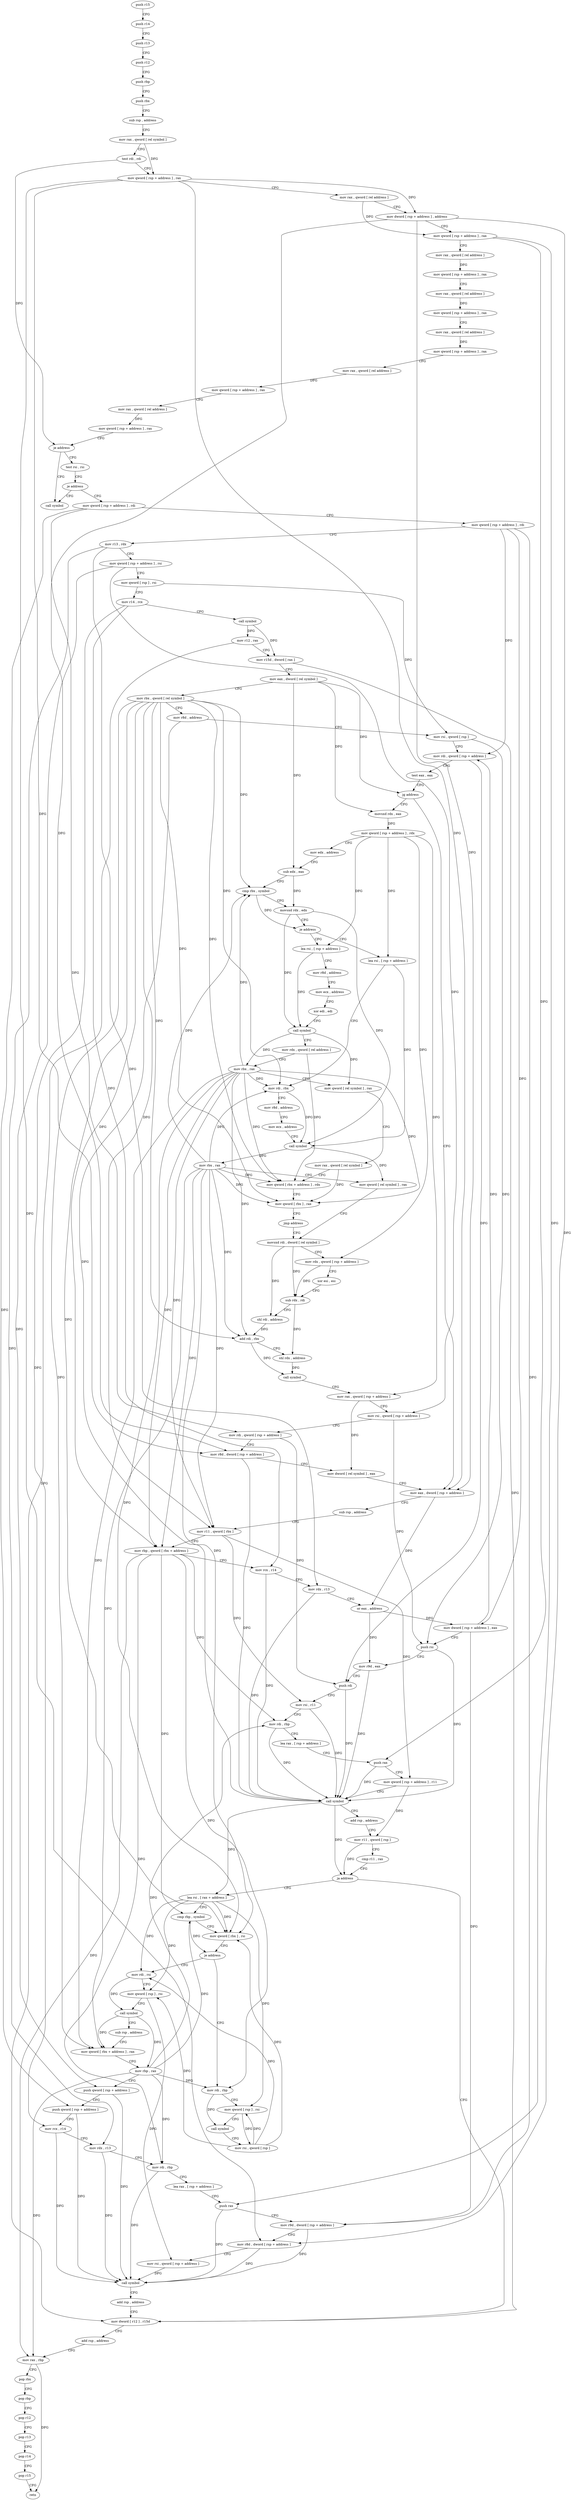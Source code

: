 digraph "func" {
"4223280" [label = "push r15" ]
"4223282" [label = "push r14" ]
"4223284" [label = "push r13" ]
"4223286" [label = "push r12" ]
"4223288" [label = "push rbp" ]
"4223289" [label = "push rbx" ]
"4223290" [label = "sub rsp , address" ]
"4223294" [label = "mov rax , qword [ rel symbol ]" ]
"4223301" [label = "test rdi , rdi" ]
"4223304" [label = "mov qword [ rsp + address ] , rax" ]
"4223309" [label = "mov rax , qword [ rel address ]" ]
"4223316" [label = "mov dword [ rsp + address ] , address" ]
"4223324" [label = "mov qword [ rsp + address ] , rax" ]
"4223329" [label = "mov rax , qword [ rel address ]" ]
"4223336" [label = "mov qword [ rsp + address ] , rax" ]
"4223341" [label = "mov rax , qword [ rel address ]" ]
"4223348" [label = "mov qword [ rsp + address ] , rax" ]
"4223353" [label = "mov rax , qword [ rel address ]" ]
"4223360" [label = "mov qword [ rsp + address ] , rax" ]
"4223365" [label = "mov rax , qword [ rel address ]" ]
"4223372" [label = "mov qword [ rsp + address ] , rax" ]
"4223377" [label = "mov rax , qword [ rel address ]" ]
"4223384" [label = "mov qword [ rsp + address ] , rax" ]
"4223389" [label = "je address" ]
"4223851" [label = "call symbol" ]
"4223395" [label = "test rsi , rsi" ]
"4223398" [label = "je address" ]
"4223404" [label = "mov qword [ rsp + address ] , rdi" ]
"4223409" [label = "mov qword [ rsp + address ] , rdi" ]
"4223414" [label = "mov r13 , rdx" ]
"4223417" [label = "mov qword [ rsp + address ] , rsi" ]
"4223422" [label = "mov qword [ rsp ] , rsi" ]
"4223426" [label = "mov r14 , rcx" ]
"4223429" [label = "call symbol" ]
"4223434" [label = "mov r12 , rax" ]
"4223437" [label = "mov r15d , dword [ rax ]" ]
"4223440" [label = "mov eax , dword [ rel symbol ]" ]
"4223446" [label = "mov rbx , qword [ rel symbol ]" ]
"4223453" [label = "mov r8d , address" ]
"4223459" [label = "mov rsi , qword [ rsp ]" ]
"4223463" [label = "mov rdi , qword [ rsp + address ]" ]
"4223468" [label = "test eax , eax" ]
"4223470" [label = "jg address" ]
"4223596" [label = "mov eax , dword [ rsp + address ]" ]
"4223472" [label = "movsxd rdx , eax" ]
"4223600" [label = "sub rsp , address" ]
"4223604" [label = "mov r11 , qword [ rbx ]" ]
"4223607" [label = "mov rbp , qword [ rbx + address ]" ]
"4223611" [label = "mov rcx , r14" ]
"4223614" [label = "mov rdx , r13" ]
"4223617" [label = "or eax , address" ]
"4223620" [label = "mov dword [ rsp + address ] , eax" ]
"4223624" [label = "push rsi" ]
"4223625" [label = "mov r9d , eax" ]
"4223628" [label = "push rdi" ]
"4223629" [label = "mov rsi , r11" ]
"4223632" [label = "mov rdi , rbp" ]
"4223635" [label = "lea rax , [ rsp + address ]" ]
"4223640" [label = "push rax" ]
"4223641" [label = "mov qword [ rsp + address ] , r11" ]
"4223646" [label = "call symbol" ]
"4223651" [label = "add rsp , address" ]
"4223655" [label = "mov r11 , qword [ rsp ]" ]
"4223659" [label = "cmp r11 , rax" ]
"4223662" [label = "ja address" ]
"4223766" [label = "mov dword [ r12 ] , r15d" ]
"4223664" [label = "lea rsi , [ rax + address ]" ]
"4223475" [label = "mov qword [ rsp + address ] , rdx" ]
"4223480" [label = "mov edx , address" ]
"4223485" [label = "sub edx , eax" ]
"4223487" [label = "cmp rbx , symbol" ]
"4223494" [label = "movsxd rdx , edx" ]
"4223497" [label = "je address" ]
"4223792" [label = "lea rsi , [ rsp + address ]" ]
"4223503" [label = "lea rsi , [ rsp + address ]" ]
"4223770" [label = "add rsp , address" ]
"4223774" [label = "mov rax , rbp" ]
"4223777" [label = "pop rbx" ]
"4223778" [label = "pop rbp" ]
"4223779" [label = "pop r12" ]
"4223781" [label = "pop r13" ]
"4223783" [label = "pop r14" ]
"4223785" [label = "pop r15" ]
"4223787" [label = "retn" ]
"4223668" [label = "cmp rbp , symbol" ]
"4223675" [label = "mov qword [ rbx ] , rsi" ]
"4223678" [label = "je address" ]
"4223696" [label = "mov rdi , rsi" ]
"4223680" [label = "mov rdi , rbp" ]
"4223797" [label = "mov r8d , address" ]
"4223803" [label = "mov ecx , address" ]
"4223808" [label = "xor edi , edi" ]
"4223810" [label = "call symbol" ]
"4223815" [label = "mov rdx , qword [ rel address ]" ]
"4223822" [label = "mov rbx , rax" ]
"4223825" [label = "mov qword [ rel symbol ] , rax" ]
"4223832" [label = "mov rax , qword [ rel symbol ]" ]
"4223839" [label = "mov qword [ rbx + address ] , rdx" ]
"4223843" [label = "mov qword [ rbx ] , rax" ]
"4223846" [label = "jmp address" ]
"4223537" [label = "movsxd rdi , dword [ rel symbol ]" ]
"4223508" [label = "mov rdi , rbx" ]
"4223511" [label = "mov r8d , address" ]
"4223517" [label = "mov ecx , address" ]
"4223522" [label = "call symbol" ]
"4223527" [label = "mov rbx , rax" ]
"4223530" [label = "mov qword [ rel symbol ] , rax" ]
"4223699" [label = "mov qword [ rsp ] , rsi" ]
"4223703" [label = "call symbol" ]
"4223708" [label = "sub rsp , address" ]
"4223712" [label = "mov qword [ rbx + address ] , rax" ]
"4223716" [label = "mov rbp , rax" ]
"4223719" [label = "push qword [ rsp + address ]" ]
"4223723" [label = "push qword [ rsp + address ]" ]
"4223727" [label = "mov rcx , r14" ]
"4223730" [label = "mov rdx , r13" ]
"4223733" [label = "mov rdi , rbp" ]
"4223736" [label = "lea rax , [ rsp + address ]" ]
"4223741" [label = "push rax" ]
"4223742" [label = "mov r9d , dword [ rsp + address ]" ]
"4223747" [label = "mov r8d , dword [ rsp + address ]" ]
"4223752" [label = "mov rsi , qword [ rsp + address ]" ]
"4223757" [label = "call symbol" ]
"4223762" [label = "add rsp , address" ]
"4223683" [label = "mov qword [ rsp ] , rsi" ]
"4223687" [label = "call symbol" ]
"4223692" [label = "mov rsi , qword [ rsp ]" ]
"4223544" [label = "mov rdx , qword [ rsp + address ]" ]
"4223549" [label = "xor esi , esi" ]
"4223551" [label = "sub rdx , rdi" ]
"4223554" [label = "shl rdi , address" ]
"4223558" [label = "add rdi , rbx" ]
"4223561" [label = "shl rdx , address" ]
"4223565" [label = "call symbol" ]
"4223570" [label = "mov rax , qword [ rsp + address ]" ]
"4223575" [label = "mov rsi , qword [ rsp + address ]" ]
"4223580" [label = "mov rdi , qword [ rsp + address ]" ]
"4223585" [label = "mov r8d , dword [ rsp + address ]" ]
"4223590" [label = "mov dword [ rel symbol ] , eax" ]
"4223280" -> "4223282" [ label = "CFG" ]
"4223282" -> "4223284" [ label = "CFG" ]
"4223284" -> "4223286" [ label = "CFG" ]
"4223286" -> "4223288" [ label = "CFG" ]
"4223288" -> "4223289" [ label = "CFG" ]
"4223289" -> "4223290" [ label = "CFG" ]
"4223290" -> "4223294" [ label = "CFG" ]
"4223294" -> "4223301" [ label = "CFG" ]
"4223294" -> "4223304" [ label = "DFG" ]
"4223301" -> "4223304" [ label = "CFG" ]
"4223301" -> "4223389" [ label = "DFG" ]
"4223304" -> "4223309" [ label = "CFG" ]
"4223304" -> "4223316" [ label = "DFG" ]
"4223304" -> "4223596" [ label = "DFG" ]
"4223304" -> "4223747" [ label = "DFG" ]
"4223304" -> "4223585" [ label = "DFG" ]
"4223309" -> "4223316" [ label = "CFG" ]
"4223309" -> "4223324" [ label = "DFG" ]
"4223316" -> "4223324" [ label = "CFG" ]
"4223316" -> "4223596" [ label = "DFG" ]
"4223316" -> "4223747" [ label = "DFG" ]
"4223316" -> "4223585" [ label = "DFG" ]
"4223324" -> "4223329" [ label = "CFG" ]
"4223324" -> "4223640" [ label = "DFG" ]
"4223324" -> "4223741" [ label = "DFG" ]
"4223329" -> "4223336" [ label = "DFG" ]
"4223336" -> "4223341" [ label = "CFG" ]
"4223341" -> "4223348" [ label = "DFG" ]
"4223348" -> "4223353" [ label = "CFG" ]
"4223353" -> "4223360" [ label = "DFG" ]
"4223360" -> "4223365" [ label = "CFG" ]
"4223365" -> "4223372" [ label = "DFG" ]
"4223372" -> "4223377" [ label = "CFG" ]
"4223377" -> "4223384" [ label = "DFG" ]
"4223384" -> "4223389" [ label = "CFG" ]
"4223389" -> "4223851" [ label = "CFG" ]
"4223389" -> "4223395" [ label = "CFG" ]
"4223395" -> "4223398" [ label = "CFG" ]
"4223398" -> "4223851" [ label = "CFG" ]
"4223398" -> "4223404" [ label = "CFG" ]
"4223404" -> "4223409" [ label = "CFG" ]
"4223404" -> "4223723" [ label = "DFG" ]
"4223404" -> "4223580" [ label = "DFG" ]
"4223409" -> "4223414" [ label = "CFG" ]
"4223409" -> "4223463" [ label = "DFG" ]
"4223409" -> "4223620" [ label = "DFG" ]
"4223409" -> "4223742" [ label = "DFG" ]
"4223414" -> "4223417" [ label = "CFG" ]
"4223414" -> "4223614" [ label = "DFG" ]
"4223414" -> "4223730" [ label = "DFG" ]
"4223417" -> "4223422" [ label = "CFG" ]
"4223417" -> "4223719" [ label = "DFG" ]
"4223417" -> "4223575" [ label = "DFG" ]
"4223422" -> "4223426" [ label = "CFG" ]
"4223422" -> "4223459" [ label = "DFG" ]
"4223426" -> "4223429" [ label = "CFG" ]
"4223426" -> "4223611" [ label = "DFG" ]
"4223426" -> "4223727" [ label = "DFG" ]
"4223429" -> "4223434" [ label = "DFG" ]
"4223429" -> "4223437" [ label = "DFG" ]
"4223434" -> "4223437" [ label = "CFG" ]
"4223434" -> "4223766" [ label = "DFG" ]
"4223437" -> "4223440" [ label = "CFG" ]
"4223437" -> "4223766" [ label = "DFG" ]
"4223440" -> "4223446" [ label = "CFG" ]
"4223440" -> "4223470" [ label = "DFG" ]
"4223440" -> "4223472" [ label = "DFG" ]
"4223440" -> "4223485" [ label = "DFG" ]
"4223446" -> "4223453" [ label = "CFG" ]
"4223446" -> "4223604" [ label = "DFG" ]
"4223446" -> "4223607" [ label = "DFG" ]
"4223446" -> "4223487" [ label = "DFG" ]
"4223446" -> "4223675" [ label = "DFG" ]
"4223446" -> "4223839" [ label = "DFG" ]
"4223446" -> "4223843" [ label = "DFG" ]
"4223446" -> "4223508" [ label = "DFG" ]
"4223446" -> "4223712" [ label = "DFG" ]
"4223446" -> "4223558" [ label = "DFG" ]
"4223453" -> "4223459" [ label = "CFG" ]
"4223453" -> "4223646" [ label = "DFG" ]
"4223459" -> "4223463" [ label = "CFG" ]
"4223459" -> "4223624" [ label = "DFG" ]
"4223463" -> "4223468" [ label = "CFG" ]
"4223463" -> "4223628" [ label = "DFG" ]
"4223468" -> "4223470" [ label = "CFG" ]
"4223470" -> "4223596" [ label = "CFG" ]
"4223470" -> "4223472" [ label = "CFG" ]
"4223596" -> "4223600" [ label = "CFG" ]
"4223596" -> "4223617" [ label = "DFG" ]
"4223472" -> "4223475" [ label = "DFG" ]
"4223600" -> "4223604" [ label = "CFG" ]
"4223604" -> "4223607" [ label = "CFG" ]
"4223604" -> "4223629" [ label = "DFG" ]
"4223604" -> "4223641" [ label = "DFG" ]
"4223607" -> "4223611" [ label = "CFG" ]
"4223607" -> "4223632" [ label = "DFG" ]
"4223607" -> "4223774" [ label = "DFG" ]
"4223607" -> "4223668" [ label = "DFG" ]
"4223607" -> "4223733" [ label = "DFG" ]
"4223607" -> "4223680" [ label = "DFG" ]
"4223611" -> "4223614" [ label = "CFG" ]
"4223611" -> "4223646" [ label = "DFG" ]
"4223614" -> "4223617" [ label = "CFG" ]
"4223614" -> "4223646" [ label = "DFG" ]
"4223617" -> "4223620" [ label = "DFG" ]
"4223617" -> "4223625" [ label = "DFG" ]
"4223620" -> "4223624" [ label = "CFG" ]
"4223620" -> "4223463" [ label = "DFG" ]
"4223620" -> "4223742" [ label = "DFG" ]
"4223624" -> "4223625" [ label = "CFG" ]
"4223624" -> "4223646" [ label = "DFG" ]
"4223625" -> "4223628" [ label = "CFG" ]
"4223625" -> "4223646" [ label = "DFG" ]
"4223628" -> "4223629" [ label = "CFG" ]
"4223628" -> "4223646" [ label = "DFG" ]
"4223629" -> "4223632" [ label = "CFG" ]
"4223629" -> "4223646" [ label = "DFG" ]
"4223632" -> "4223635" [ label = "CFG" ]
"4223632" -> "4223646" [ label = "DFG" ]
"4223635" -> "4223640" [ label = "CFG" ]
"4223640" -> "4223641" [ label = "CFG" ]
"4223640" -> "4223646" [ label = "DFG" ]
"4223641" -> "4223646" [ label = "CFG" ]
"4223641" -> "4223655" [ label = "DFG" ]
"4223646" -> "4223651" [ label = "CFG" ]
"4223646" -> "4223662" [ label = "DFG" ]
"4223646" -> "4223664" [ label = "DFG" ]
"4223651" -> "4223655" [ label = "CFG" ]
"4223655" -> "4223659" [ label = "CFG" ]
"4223655" -> "4223662" [ label = "DFG" ]
"4223659" -> "4223662" [ label = "CFG" ]
"4223662" -> "4223766" [ label = "CFG" ]
"4223662" -> "4223664" [ label = "CFG" ]
"4223766" -> "4223770" [ label = "CFG" ]
"4223664" -> "4223668" [ label = "CFG" ]
"4223664" -> "4223675" [ label = "DFG" ]
"4223664" -> "4223696" [ label = "DFG" ]
"4223664" -> "4223699" [ label = "DFG" ]
"4223664" -> "4223683" [ label = "DFG" ]
"4223475" -> "4223480" [ label = "CFG" ]
"4223475" -> "4223544" [ label = "DFG" ]
"4223475" -> "4223570" [ label = "DFG" ]
"4223475" -> "4223792" [ label = "DFG" ]
"4223475" -> "4223503" [ label = "DFG" ]
"4223480" -> "4223485" [ label = "CFG" ]
"4223485" -> "4223487" [ label = "CFG" ]
"4223485" -> "4223494" [ label = "DFG" ]
"4223487" -> "4223494" [ label = "CFG" ]
"4223487" -> "4223497" [ label = "DFG" ]
"4223494" -> "4223497" [ label = "CFG" ]
"4223494" -> "4223810" [ label = "DFG" ]
"4223494" -> "4223522" [ label = "DFG" ]
"4223497" -> "4223792" [ label = "CFG" ]
"4223497" -> "4223503" [ label = "CFG" ]
"4223792" -> "4223797" [ label = "CFG" ]
"4223792" -> "4223810" [ label = "DFG" ]
"4223503" -> "4223508" [ label = "CFG" ]
"4223503" -> "4223522" [ label = "DFG" ]
"4223770" -> "4223774" [ label = "CFG" ]
"4223774" -> "4223777" [ label = "CFG" ]
"4223774" -> "4223787" [ label = "DFG" ]
"4223777" -> "4223778" [ label = "CFG" ]
"4223778" -> "4223779" [ label = "CFG" ]
"4223779" -> "4223781" [ label = "CFG" ]
"4223781" -> "4223783" [ label = "CFG" ]
"4223783" -> "4223785" [ label = "CFG" ]
"4223785" -> "4223787" [ label = "CFG" ]
"4223668" -> "4223675" [ label = "CFG" ]
"4223668" -> "4223678" [ label = "DFG" ]
"4223675" -> "4223678" [ label = "CFG" ]
"4223678" -> "4223696" [ label = "CFG" ]
"4223678" -> "4223680" [ label = "CFG" ]
"4223696" -> "4223699" [ label = "CFG" ]
"4223696" -> "4223703" [ label = "DFG" ]
"4223680" -> "4223683" [ label = "CFG" ]
"4223680" -> "4223687" [ label = "DFG" ]
"4223797" -> "4223803" [ label = "CFG" ]
"4223803" -> "4223808" [ label = "CFG" ]
"4223808" -> "4223810" [ label = "CFG" ]
"4223810" -> "4223815" [ label = "CFG" ]
"4223810" -> "4223822" [ label = "DFG" ]
"4223810" -> "4223825" [ label = "DFG" ]
"4223815" -> "4223822" [ label = "CFG" ]
"4223815" -> "4223839" [ label = "DFG" ]
"4223822" -> "4223825" [ label = "CFG" ]
"4223822" -> "4223604" [ label = "DFG" ]
"4223822" -> "4223607" [ label = "DFG" ]
"4223822" -> "4223487" [ label = "DFG" ]
"4223822" -> "4223675" [ label = "DFG" ]
"4223822" -> "4223839" [ label = "DFG" ]
"4223822" -> "4223843" [ label = "DFG" ]
"4223822" -> "4223508" [ label = "DFG" ]
"4223822" -> "4223712" [ label = "DFG" ]
"4223822" -> "4223558" [ label = "DFG" ]
"4223825" -> "4223832" [ label = "CFG" ]
"4223832" -> "4223839" [ label = "CFG" ]
"4223832" -> "4223843" [ label = "DFG" ]
"4223839" -> "4223843" [ label = "CFG" ]
"4223843" -> "4223846" [ label = "CFG" ]
"4223846" -> "4223537" [ label = "CFG" ]
"4223537" -> "4223544" [ label = "CFG" ]
"4223537" -> "4223551" [ label = "DFG" ]
"4223537" -> "4223554" [ label = "DFG" ]
"4223508" -> "4223511" [ label = "CFG" ]
"4223508" -> "4223522" [ label = "DFG" ]
"4223511" -> "4223517" [ label = "CFG" ]
"4223517" -> "4223522" [ label = "CFG" ]
"4223522" -> "4223527" [ label = "DFG" ]
"4223522" -> "4223530" [ label = "DFG" ]
"4223527" -> "4223530" [ label = "CFG" ]
"4223527" -> "4223604" [ label = "DFG" ]
"4223527" -> "4223607" [ label = "DFG" ]
"4223527" -> "4223487" [ label = "DFG" ]
"4223527" -> "4223508" [ label = "DFG" ]
"4223527" -> "4223675" [ label = "DFG" ]
"4223527" -> "4223839" [ label = "DFG" ]
"4223527" -> "4223843" [ label = "DFG" ]
"4223527" -> "4223712" [ label = "DFG" ]
"4223527" -> "4223558" [ label = "DFG" ]
"4223530" -> "4223537" [ label = "CFG" ]
"4223699" -> "4223703" [ label = "CFG" ]
"4223699" -> "4223752" [ label = "DFG" ]
"4223703" -> "4223708" [ label = "CFG" ]
"4223703" -> "4223712" [ label = "DFG" ]
"4223703" -> "4223716" [ label = "DFG" ]
"4223708" -> "4223712" [ label = "CFG" ]
"4223712" -> "4223716" [ label = "CFG" ]
"4223716" -> "4223719" [ label = "CFG" ]
"4223716" -> "4223632" [ label = "DFG" ]
"4223716" -> "4223774" [ label = "DFG" ]
"4223716" -> "4223668" [ label = "DFG" ]
"4223716" -> "4223733" [ label = "DFG" ]
"4223716" -> "4223680" [ label = "DFG" ]
"4223719" -> "4223723" [ label = "CFG" ]
"4223719" -> "4223757" [ label = "DFG" ]
"4223723" -> "4223727" [ label = "CFG" ]
"4223723" -> "4223757" [ label = "DFG" ]
"4223727" -> "4223730" [ label = "CFG" ]
"4223727" -> "4223757" [ label = "DFG" ]
"4223730" -> "4223733" [ label = "CFG" ]
"4223730" -> "4223757" [ label = "DFG" ]
"4223733" -> "4223736" [ label = "CFG" ]
"4223733" -> "4223757" [ label = "DFG" ]
"4223736" -> "4223741" [ label = "CFG" ]
"4223741" -> "4223742" [ label = "CFG" ]
"4223741" -> "4223757" [ label = "DFG" ]
"4223742" -> "4223747" [ label = "CFG" ]
"4223742" -> "4223757" [ label = "DFG" ]
"4223747" -> "4223752" [ label = "CFG" ]
"4223747" -> "4223757" [ label = "DFG" ]
"4223752" -> "4223757" [ label = "DFG" ]
"4223757" -> "4223762" [ label = "CFG" ]
"4223762" -> "4223766" [ label = "CFG" ]
"4223683" -> "4223687" [ label = "CFG" ]
"4223683" -> "4223692" [ label = "DFG" ]
"4223687" -> "4223692" [ label = "CFG" ]
"4223692" -> "4223696" [ label = "DFG" ]
"4223692" -> "4223675" [ label = "DFG" ]
"4223692" -> "4223699" [ label = "DFG" ]
"4223692" -> "4223683" [ label = "DFG" ]
"4223544" -> "4223549" [ label = "CFG" ]
"4223544" -> "4223551" [ label = "DFG" ]
"4223549" -> "4223551" [ label = "CFG" ]
"4223551" -> "4223554" [ label = "CFG" ]
"4223551" -> "4223561" [ label = "DFG" ]
"4223554" -> "4223558" [ label = "DFG" ]
"4223558" -> "4223561" [ label = "CFG" ]
"4223558" -> "4223565" [ label = "DFG" ]
"4223561" -> "4223565" [ label = "DFG" ]
"4223565" -> "4223570" [ label = "CFG" ]
"4223570" -> "4223575" [ label = "CFG" ]
"4223570" -> "4223590" [ label = "DFG" ]
"4223575" -> "4223580" [ label = "CFG" ]
"4223575" -> "4223624" [ label = "DFG" ]
"4223580" -> "4223585" [ label = "CFG" ]
"4223580" -> "4223628" [ label = "DFG" ]
"4223585" -> "4223590" [ label = "CFG" ]
"4223585" -> "4223646" [ label = "DFG" ]
"4223590" -> "4223596" [ label = "CFG" ]
}
